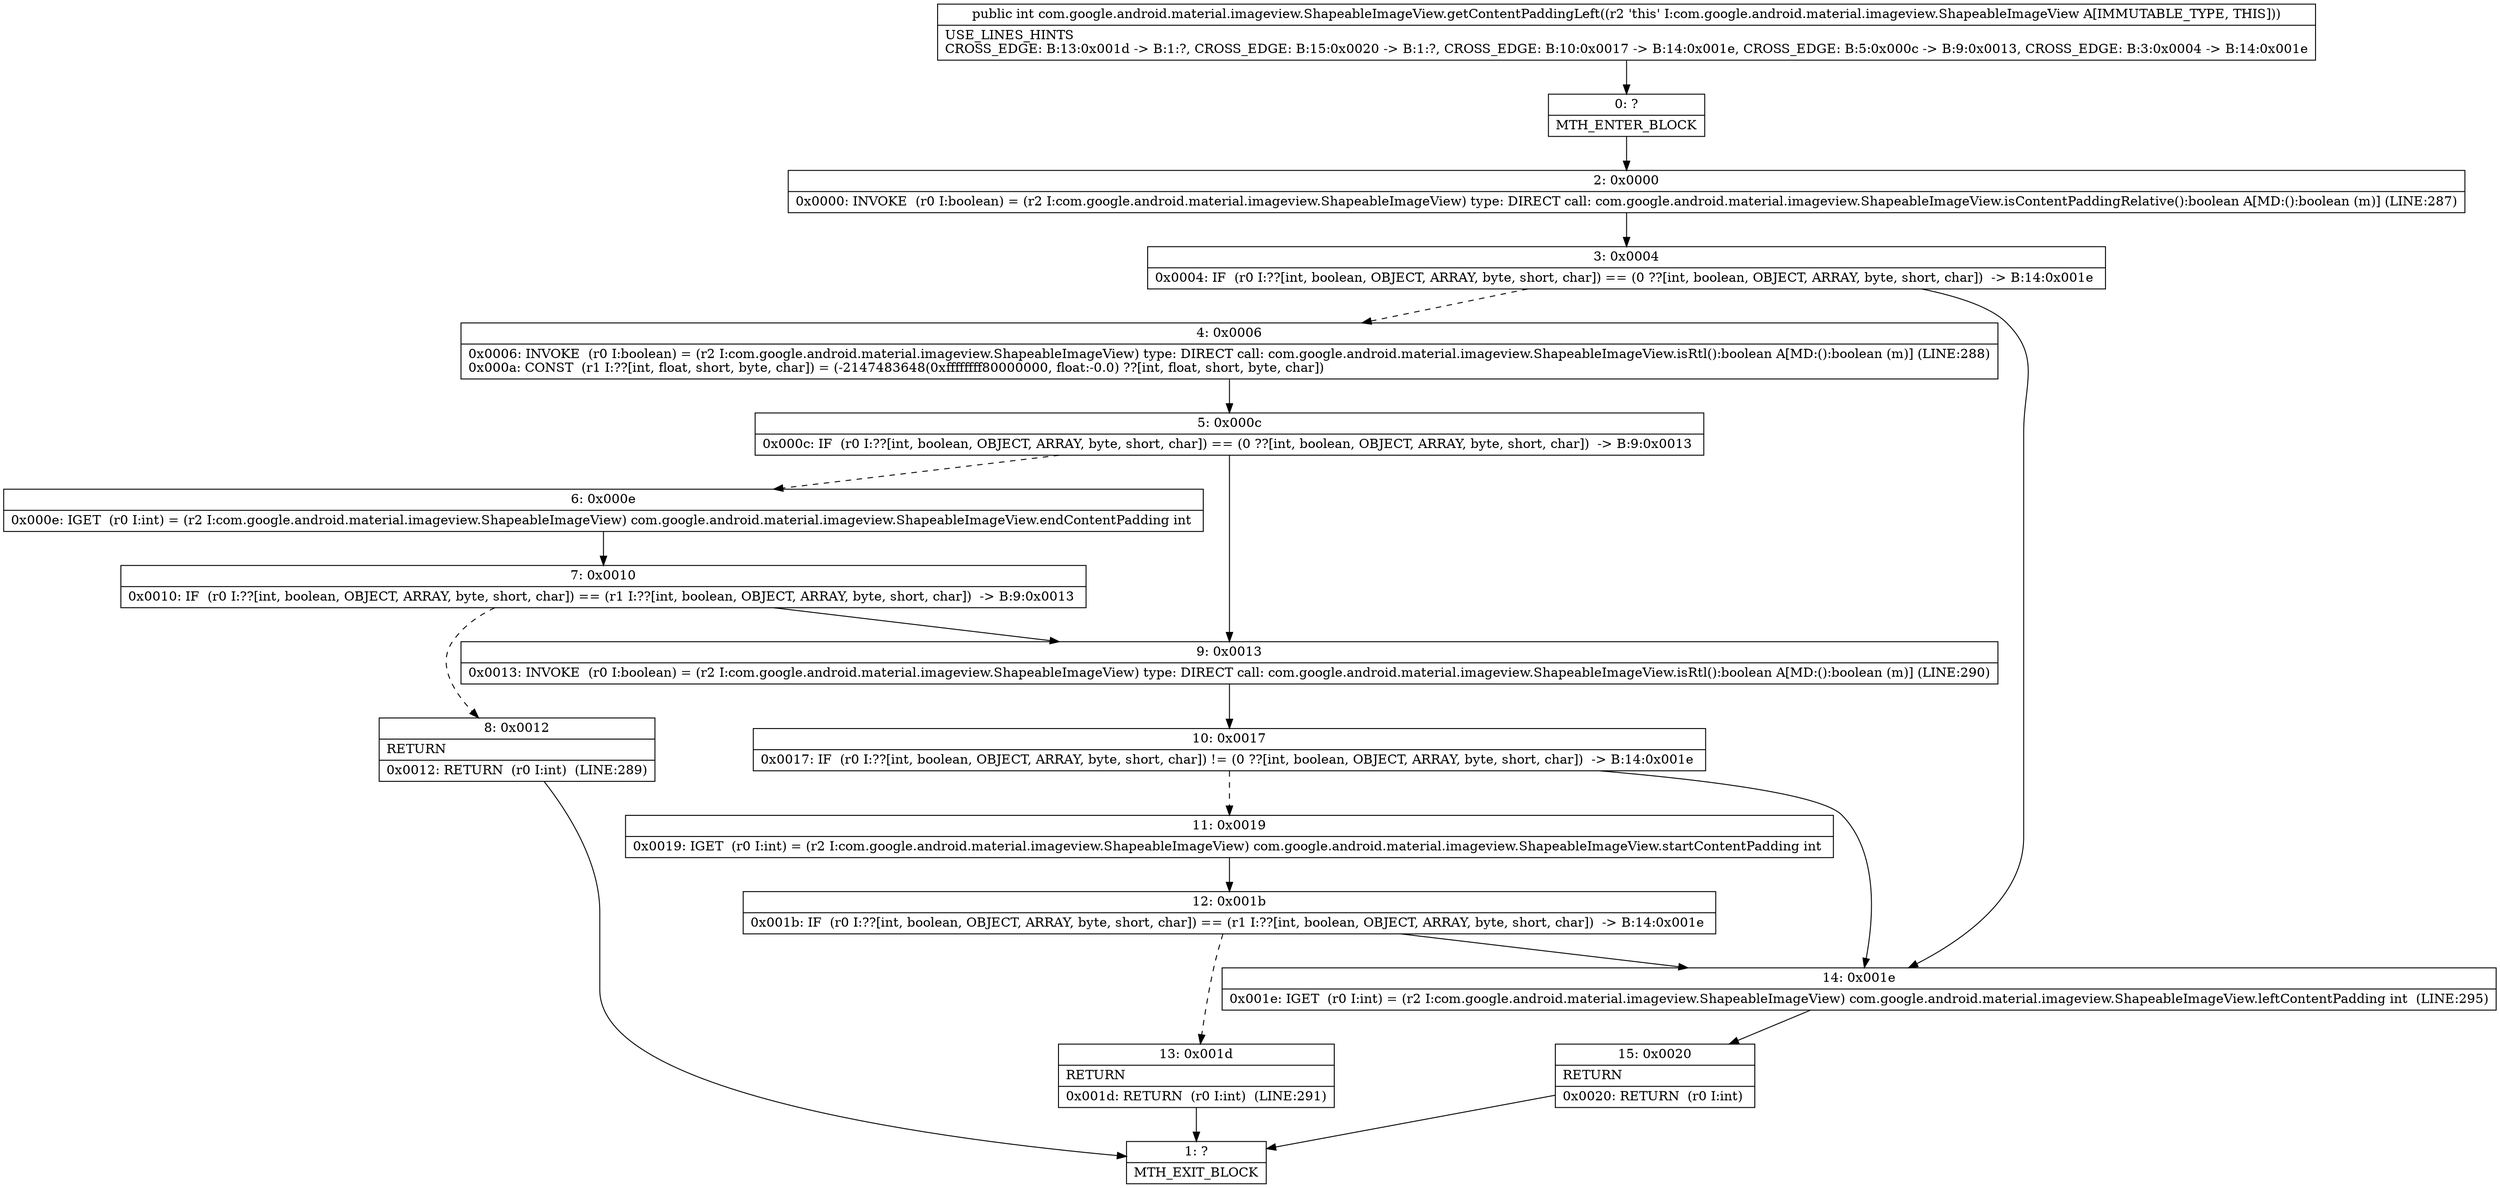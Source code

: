 digraph "CFG forcom.google.android.material.imageview.ShapeableImageView.getContentPaddingLeft()I" {
Node_0 [shape=record,label="{0\:\ ?|MTH_ENTER_BLOCK\l}"];
Node_2 [shape=record,label="{2\:\ 0x0000|0x0000: INVOKE  (r0 I:boolean) = (r2 I:com.google.android.material.imageview.ShapeableImageView) type: DIRECT call: com.google.android.material.imageview.ShapeableImageView.isContentPaddingRelative():boolean A[MD:():boolean (m)] (LINE:287)\l}"];
Node_3 [shape=record,label="{3\:\ 0x0004|0x0004: IF  (r0 I:??[int, boolean, OBJECT, ARRAY, byte, short, char]) == (0 ??[int, boolean, OBJECT, ARRAY, byte, short, char])  \-\> B:14:0x001e \l}"];
Node_4 [shape=record,label="{4\:\ 0x0006|0x0006: INVOKE  (r0 I:boolean) = (r2 I:com.google.android.material.imageview.ShapeableImageView) type: DIRECT call: com.google.android.material.imageview.ShapeableImageView.isRtl():boolean A[MD:():boolean (m)] (LINE:288)\l0x000a: CONST  (r1 I:??[int, float, short, byte, char]) = (\-2147483648(0xffffffff80000000, float:\-0.0) ??[int, float, short, byte, char]) \l}"];
Node_5 [shape=record,label="{5\:\ 0x000c|0x000c: IF  (r0 I:??[int, boolean, OBJECT, ARRAY, byte, short, char]) == (0 ??[int, boolean, OBJECT, ARRAY, byte, short, char])  \-\> B:9:0x0013 \l}"];
Node_6 [shape=record,label="{6\:\ 0x000e|0x000e: IGET  (r0 I:int) = (r2 I:com.google.android.material.imageview.ShapeableImageView) com.google.android.material.imageview.ShapeableImageView.endContentPadding int \l}"];
Node_7 [shape=record,label="{7\:\ 0x0010|0x0010: IF  (r0 I:??[int, boolean, OBJECT, ARRAY, byte, short, char]) == (r1 I:??[int, boolean, OBJECT, ARRAY, byte, short, char])  \-\> B:9:0x0013 \l}"];
Node_8 [shape=record,label="{8\:\ 0x0012|RETURN\l|0x0012: RETURN  (r0 I:int)  (LINE:289)\l}"];
Node_1 [shape=record,label="{1\:\ ?|MTH_EXIT_BLOCK\l}"];
Node_9 [shape=record,label="{9\:\ 0x0013|0x0013: INVOKE  (r0 I:boolean) = (r2 I:com.google.android.material.imageview.ShapeableImageView) type: DIRECT call: com.google.android.material.imageview.ShapeableImageView.isRtl():boolean A[MD:():boolean (m)] (LINE:290)\l}"];
Node_10 [shape=record,label="{10\:\ 0x0017|0x0017: IF  (r0 I:??[int, boolean, OBJECT, ARRAY, byte, short, char]) != (0 ??[int, boolean, OBJECT, ARRAY, byte, short, char])  \-\> B:14:0x001e \l}"];
Node_11 [shape=record,label="{11\:\ 0x0019|0x0019: IGET  (r0 I:int) = (r2 I:com.google.android.material.imageview.ShapeableImageView) com.google.android.material.imageview.ShapeableImageView.startContentPadding int \l}"];
Node_12 [shape=record,label="{12\:\ 0x001b|0x001b: IF  (r0 I:??[int, boolean, OBJECT, ARRAY, byte, short, char]) == (r1 I:??[int, boolean, OBJECT, ARRAY, byte, short, char])  \-\> B:14:0x001e \l}"];
Node_13 [shape=record,label="{13\:\ 0x001d|RETURN\l|0x001d: RETURN  (r0 I:int)  (LINE:291)\l}"];
Node_14 [shape=record,label="{14\:\ 0x001e|0x001e: IGET  (r0 I:int) = (r2 I:com.google.android.material.imageview.ShapeableImageView) com.google.android.material.imageview.ShapeableImageView.leftContentPadding int  (LINE:295)\l}"];
Node_15 [shape=record,label="{15\:\ 0x0020|RETURN\l|0x0020: RETURN  (r0 I:int) \l}"];
MethodNode[shape=record,label="{public int com.google.android.material.imageview.ShapeableImageView.getContentPaddingLeft((r2 'this' I:com.google.android.material.imageview.ShapeableImageView A[IMMUTABLE_TYPE, THIS]))  | USE_LINES_HINTS\lCROSS_EDGE: B:13:0x001d \-\> B:1:?, CROSS_EDGE: B:15:0x0020 \-\> B:1:?, CROSS_EDGE: B:10:0x0017 \-\> B:14:0x001e, CROSS_EDGE: B:5:0x000c \-\> B:9:0x0013, CROSS_EDGE: B:3:0x0004 \-\> B:14:0x001e\l}"];
MethodNode -> Node_0;Node_0 -> Node_2;
Node_2 -> Node_3;
Node_3 -> Node_4[style=dashed];
Node_3 -> Node_14;
Node_4 -> Node_5;
Node_5 -> Node_6[style=dashed];
Node_5 -> Node_9;
Node_6 -> Node_7;
Node_7 -> Node_8[style=dashed];
Node_7 -> Node_9;
Node_8 -> Node_1;
Node_9 -> Node_10;
Node_10 -> Node_11[style=dashed];
Node_10 -> Node_14;
Node_11 -> Node_12;
Node_12 -> Node_13[style=dashed];
Node_12 -> Node_14;
Node_13 -> Node_1;
Node_14 -> Node_15;
Node_15 -> Node_1;
}

